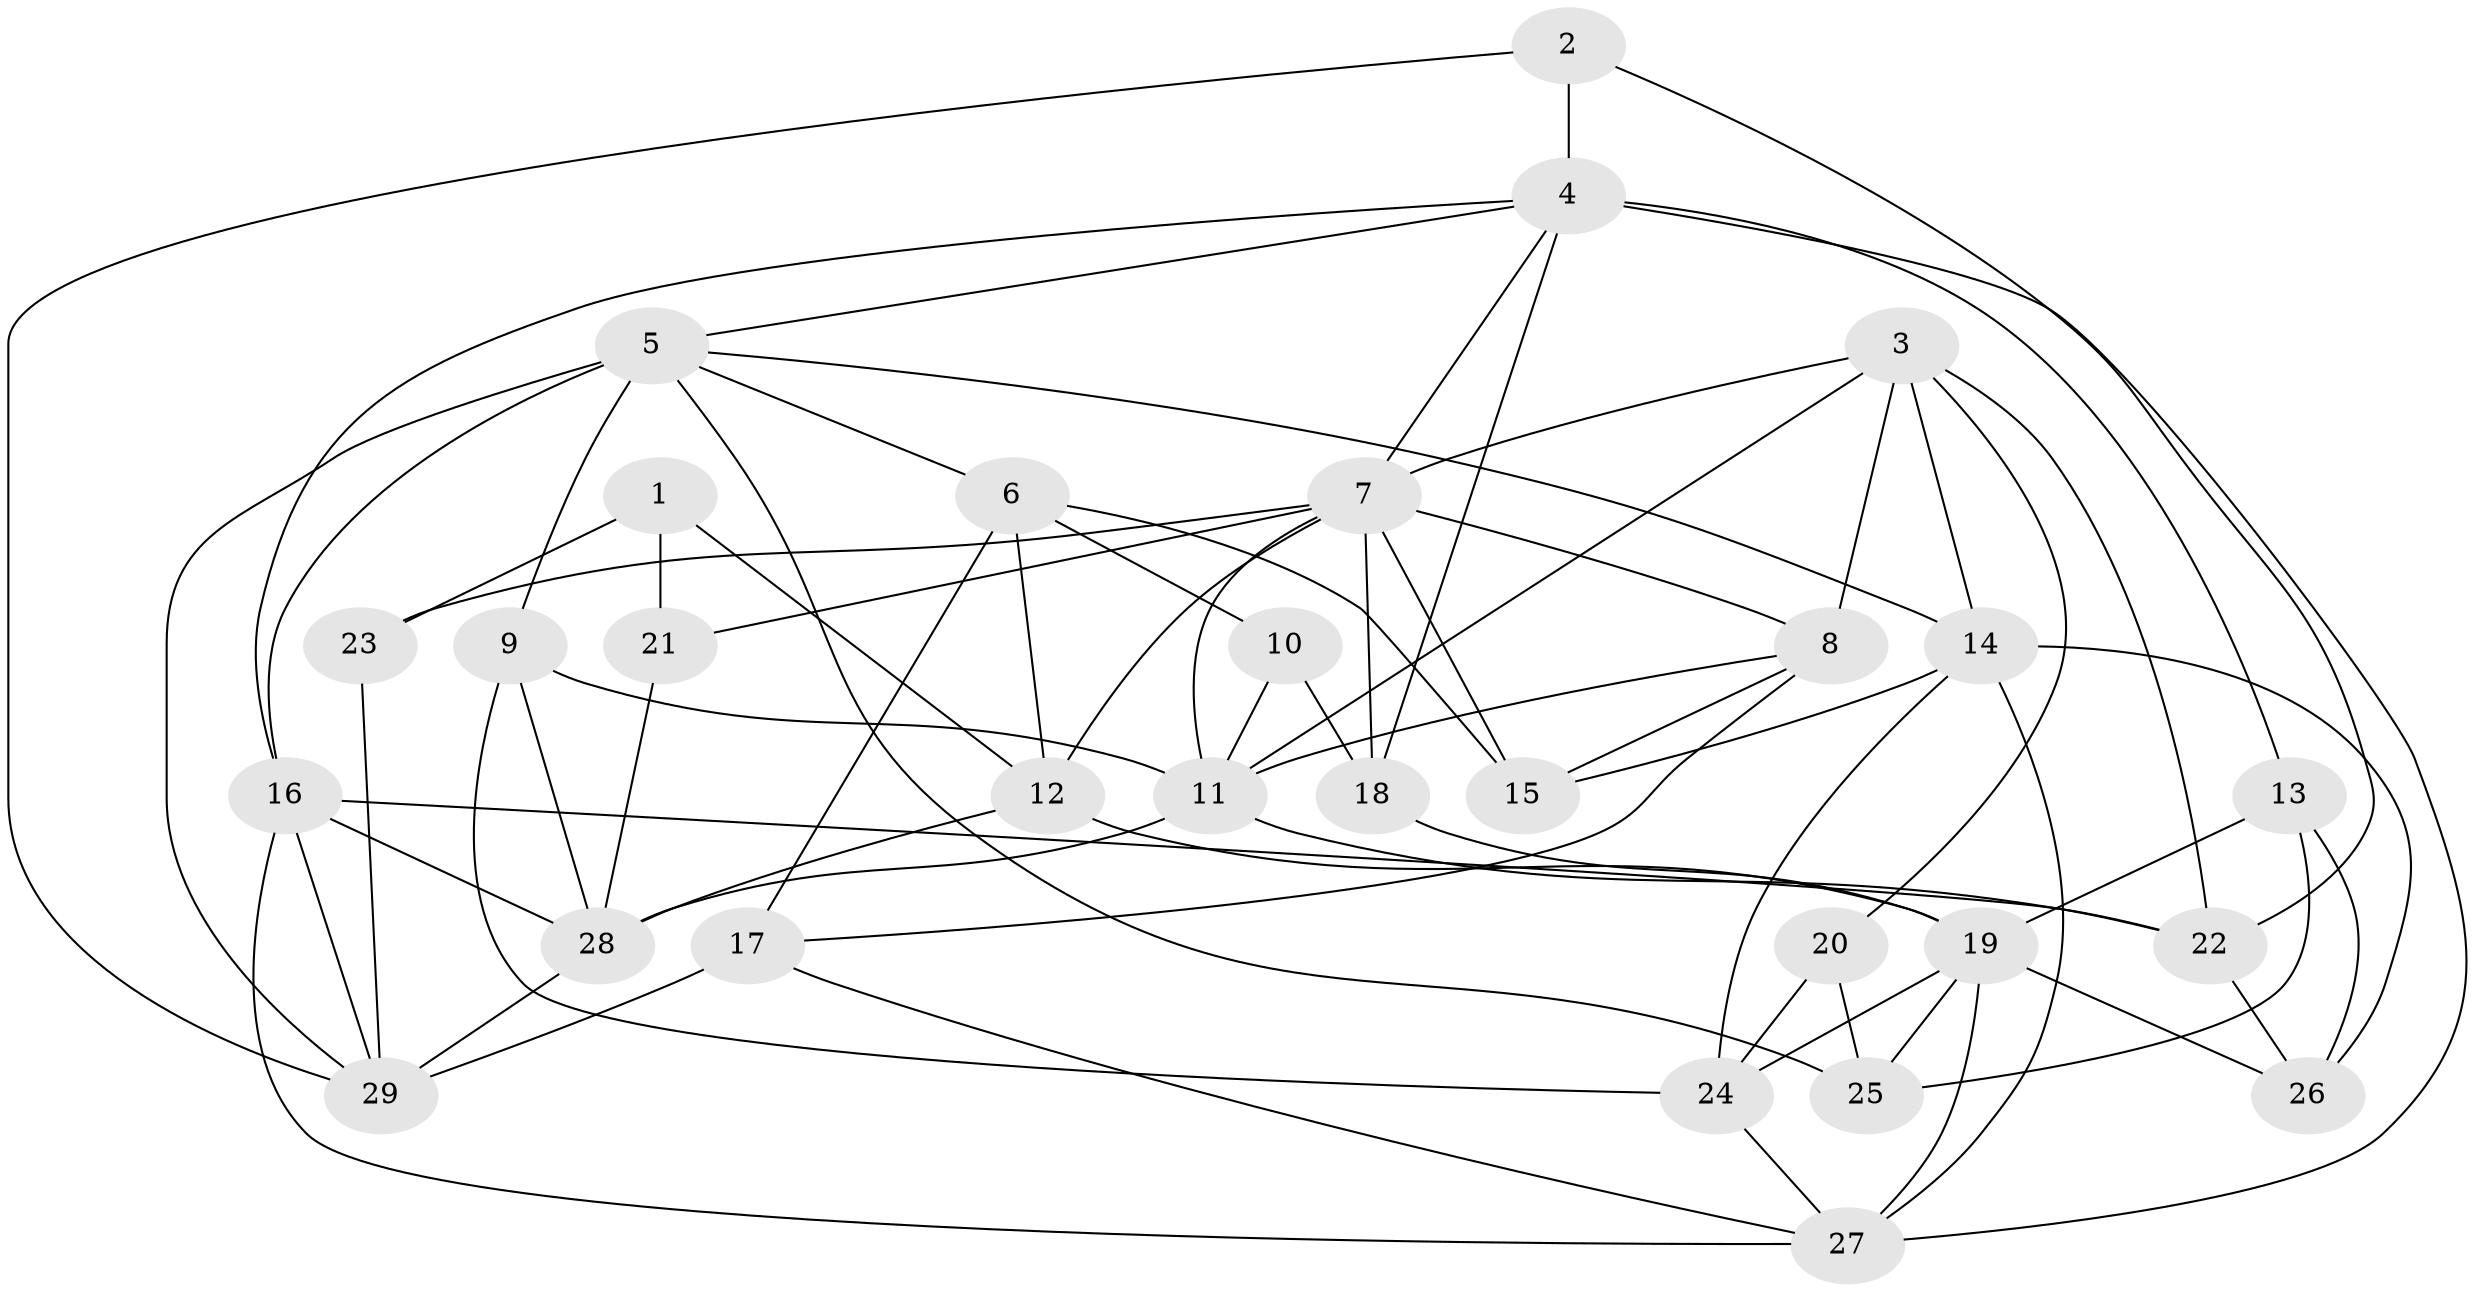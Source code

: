 // original degree distribution, {3: 0.34545454545454546, 4: 0.3090909090909091, 5: 0.18181818181818182, 6: 0.07272727272727272, 8: 0.01818181818181818, 7: 0.01818181818181818, 2: 0.05454545454545454}
// Generated by graph-tools (version 1.1) at 2025/02/03/09/25 03:02:05]
// undirected, 29 vertices, 72 edges
graph export_dot {
graph [start="1"]
  node [color=gray90,style=filled];
  1;
  2;
  3;
  4;
  5;
  6;
  7;
  8;
  9;
  10;
  11;
  12;
  13;
  14;
  15;
  16;
  17;
  18;
  19;
  20;
  21;
  22;
  23;
  24;
  25;
  26;
  27;
  28;
  29;
  1 -- 12 [weight=1.0];
  1 -- 21 [weight=1.0];
  1 -- 23 [weight=1.0];
  2 -- 4 [weight=1.0];
  2 -- 22 [weight=1.0];
  2 -- 29 [weight=1.0];
  3 -- 7 [weight=2.0];
  3 -- 8 [weight=1.0];
  3 -- 11 [weight=1.0];
  3 -- 14 [weight=2.0];
  3 -- 20 [weight=1.0];
  3 -- 22 [weight=1.0];
  4 -- 5 [weight=1.0];
  4 -- 7 [weight=1.0];
  4 -- 13 [weight=1.0];
  4 -- 16 [weight=1.0];
  4 -- 18 [weight=1.0];
  4 -- 27 [weight=1.0];
  5 -- 6 [weight=1.0];
  5 -- 9 [weight=2.0];
  5 -- 14 [weight=1.0];
  5 -- 16 [weight=1.0];
  5 -- 25 [weight=2.0];
  5 -- 29 [weight=2.0];
  6 -- 10 [weight=1.0];
  6 -- 12 [weight=1.0];
  6 -- 15 [weight=1.0];
  6 -- 17 [weight=1.0];
  7 -- 8 [weight=1.0];
  7 -- 11 [weight=1.0];
  7 -- 12 [weight=1.0];
  7 -- 15 [weight=1.0];
  7 -- 18 [weight=1.0];
  7 -- 21 [weight=2.0];
  7 -- 23 [weight=1.0];
  8 -- 11 [weight=1.0];
  8 -- 15 [weight=2.0];
  8 -- 17 [weight=1.0];
  9 -- 11 [weight=2.0];
  9 -- 24 [weight=1.0];
  9 -- 28 [weight=1.0];
  10 -- 11 [weight=1.0];
  10 -- 18 [weight=1.0];
  11 -- 22 [weight=1.0];
  11 -- 28 [weight=1.0];
  12 -- 19 [weight=1.0];
  12 -- 28 [weight=2.0];
  13 -- 19 [weight=1.0];
  13 -- 25 [weight=1.0];
  13 -- 26 [weight=1.0];
  14 -- 15 [weight=1.0];
  14 -- 24 [weight=2.0];
  14 -- 26 [weight=1.0];
  14 -- 27 [weight=1.0];
  16 -- 22 [weight=1.0];
  16 -- 27 [weight=1.0];
  16 -- 28 [weight=1.0];
  16 -- 29 [weight=1.0];
  17 -- 27 [weight=1.0];
  17 -- 29 [weight=2.0];
  18 -- 19 [weight=1.0];
  19 -- 24 [weight=1.0];
  19 -- 25 [weight=1.0];
  19 -- 26 [weight=1.0];
  19 -- 27 [weight=1.0];
  20 -- 24 [weight=1.0];
  20 -- 25 [weight=1.0];
  21 -- 28 [weight=1.0];
  22 -- 26 [weight=1.0];
  23 -- 29 [weight=1.0];
  24 -- 27 [weight=1.0];
  28 -- 29 [weight=1.0];
}
